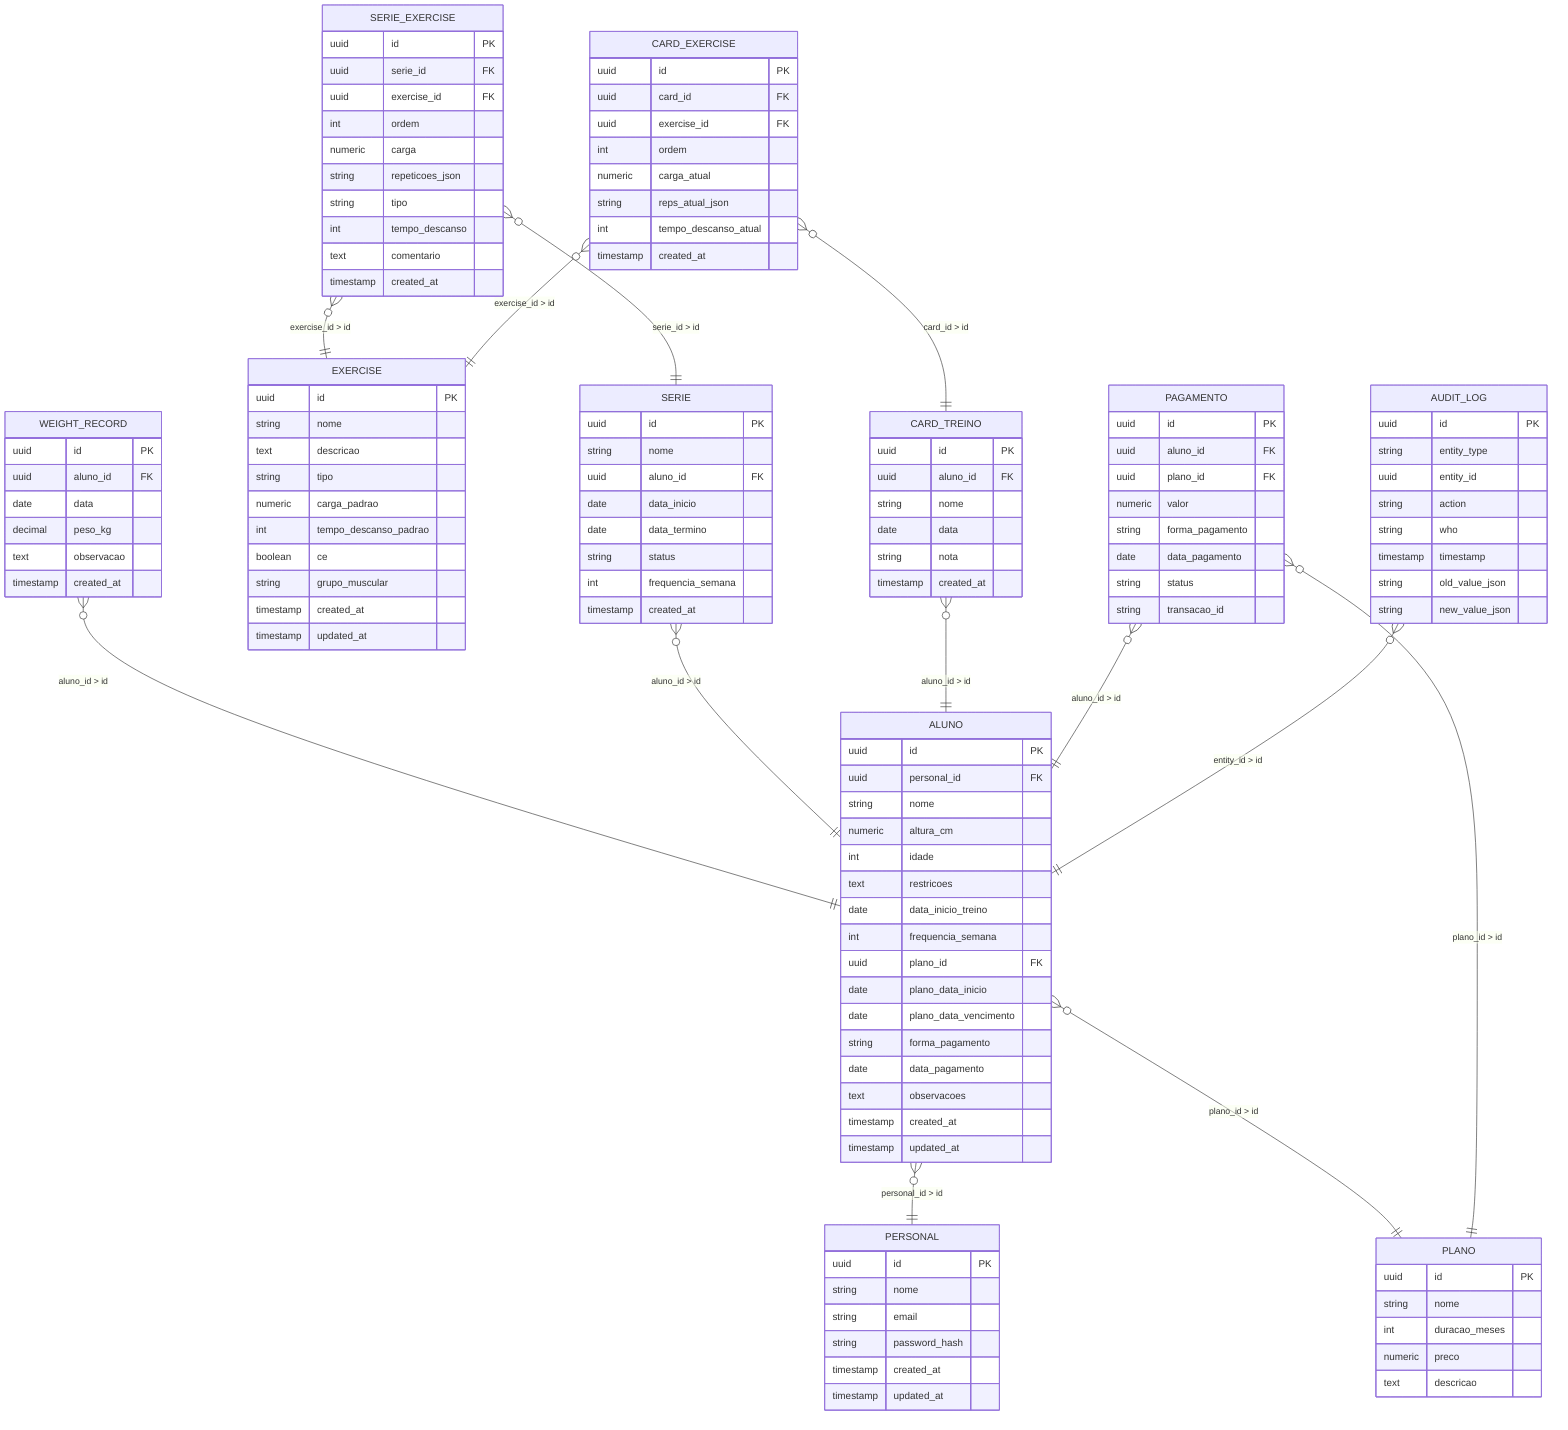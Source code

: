 erDiagram
    PERSONAL {
        uuid id PK
        string nome
        string email
        string password_hash
        timestamp created_at
        timestamp updated_at
    }

    ALUNO {
        uuid id PK
        uuid personal_id FK
        string nome
        numeric altura_cm
        int idade
        text restricoes
        date data_inicio_treino
        int frequencia_semana
        uuid plano_id FK
        date plano_data_inicio
        date plano_data_vencimento
        string forma_pagamento
        date data_pagamento
        text observacoes
        timestamp created_at
        timestamp updated_at
    }

    WEIGHT_RECORD {
        uuid id PK
        uuid aluno_id FK
        date data
        decimal peso_kg
        text observacao
        timestamp created_at
    }

    EXERCISE {
        uuid id PK
        string nome
        text descricao
        string tipo
        numeric carga_padrao
        int tempo_descanso_padrao
        boolean ce
        string grupo_muscular
        timestamp created_at
        timestamp updated_at
    }

    SERIE {
        uuid id PK
        string nome
        uuid aluno_id FK
        date data_inicio
        date data_termino
        string status
        int frequencia_semana
        timestamp created_at
    }

    SERIE_EXERCISE {
        uuid id PK
        uuid serie_id FK
        uuid exercise_id FK
        int ordem
        numeric carga
        string repeticoes_json
        string tipo
        int tempo_descanso
        text comentario
        timestamp created_at
    }

    CARD_TREINO {
        uuid id PK
        uuid aluno_id FK
        string nome
        date data
        string nota
        timestamp created_at
    }

    CARD_EXERCISE {
        uuid id PK
        uuid card_id FK
        uuid exercise_id FK
        int ordem
        numeric carga_atual
        string reps_atual_json
        int tempo_descanso_atual
        timestamp created_at
    }

    PLANO {
        uuid id PK
        string nome
        int duracao_meses
        numeric preco
        text descricao
    }

    PAGAMENTO {
        uuid id PK
        uuid aluno_id FK
        uuid plano_id FK
        numeric valor
        string forma_pagamento
        date data_pagamento
        string status
        string transacao_id
    }

    AUDIT_LOG {
        uuid id PK
        string entity_type
        uuid entity_id
        string action
        string who
        timestamp timestamp
        string old_value_json
        string new_value_json
    }

    %% Relationships
    ALUNO }o--|| PERSONAL : "personal_id > id"
    ALUNO }o--|| PLANO : "plano_id > id"
    WEIGHT_RECORD }o--|| ALUNO : "aluno_id > id"
    SERIE }o--|| ALUNO : "aluno_id > id"
    SERIE_EXERCISE }o--|| SERIE : "serie_id > id"
    SERIE_EXERCISE }o--|| EXERCISE : "exercise_id > id"
    CARD_TREINO }o--|| ALUNO : "aluno_id > id"
    CARD_EXERCISE }o--|| CARD_TREINO : "card_id > id"
    CARD_EXERCISE }o--|| EXERCISE : "exercise_id > id"
    PAGAMENTO }o--|| ALUNO : "aluno_id > id"
    PAGAMENTO }o--|| PLANO : "plano_id > id"
    AUDIT_LOG }o--|| ALUNO : "entity_id > id"